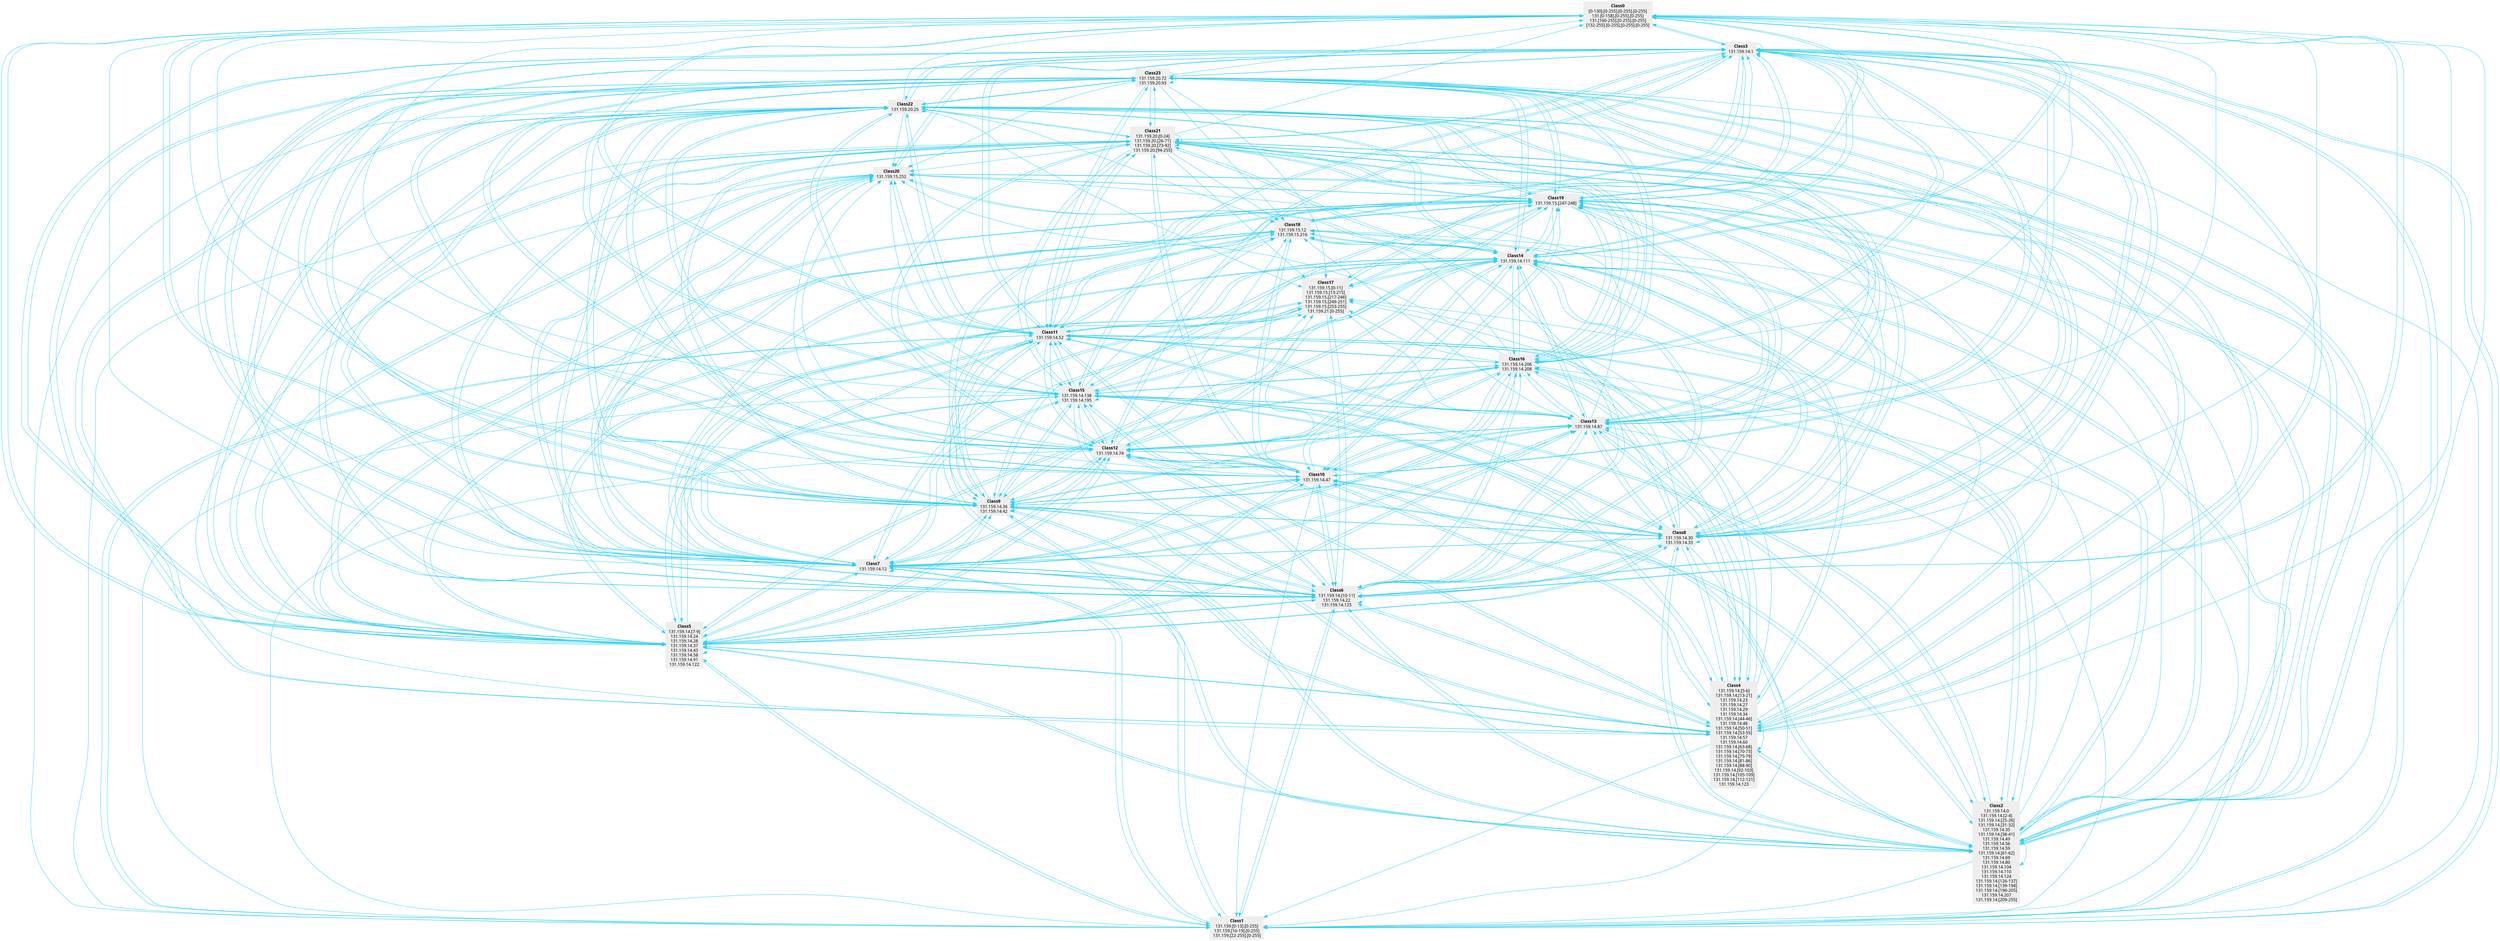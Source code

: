 digraph graphname {
overlap=scalexy;
splines=true;
 node [shape=box]
 node [fontname=Verdana,fontsize=12]
 node [style=filled]
 node [fillcolor="#EEEEEE"]
 node [color="#EEEEEE"]
 edge [color="#31CEF0"]0[label=<<TABLE BORDER="0" CELLSPACING="0" CELLPADDING="0"><TR><TD CELLPADDING="2"><FONT face="Verdana Bold">Class0</FONT></TD></TR><TR><TD>[0-130].[0-255].[0-255].[0-255]</TD></TR><TR><TD>131.[0-158].[0-255].[0-255]</TD></TR><TR><TD>131.[160-255].[0-255].[0-255]</TD></TR><TR><TD>[132-255].[0-255].[0-255].[0-255]</TD></TR></TABLE>>]
1[label=<<TABLE BORDER="0" CELLSPACING="0" CELLPADDING="0"><TR><TD CELLPADDING="2"><FONT face="Verdana Bold">Class1</FONT></TD></TR><TR><TD>131.159.[0-13].[0-255]</TD></TR><TR><TD>131.159.[16-19].[0-255]</TD></TR><TR><TD>131.159.[22-255].[0-255]</TD></TR></TABLE>>]
2[label=<<TABLE BORDER="0" CELLSPACING="0" CELLPADDING="0"><TR><TD CELLPADDING="2"><FONT face="Verdana Bold">Class2</FONT></TD></TR><TR><TD>131.159.14.0</TD></TR><TR><TD>131.159.14.[2-4]</TD></TR><TR><TD>131.159.14.[25-26]</TD></TR><TR><TD>131.159.14.[31-32]</TD></TR><TR><TD>131.159.14.35</TD></TR><TR><TD>131.159.14.[38-41]</TD></TR><TR><TD>131.159.14.49</TD></TR><TR><TD>131.159.14.56</TD></TR><TR><TD>131.159.14.59</TD></TR><TR><TD>131.159.14.[61-62]</TD></TR><TR><TD>131.159.14.69</TD></TR><TR><TD>131.159.14.80</TD></TR><TR><TD>131.159.14.104</TD></TR><TR><TD>131.159.14.110</TD></TR><TR><TD>131.159.14.124</TD></TR><TR><TD>131.159.14.[126-137]</TD></TR><TR><TD>131.159.14.[139-194]</TD></TR><TR><TD>131.159.14.[196-205]</TD></TR><TR><TD>131.159.14.207</TD></TR><TR><TD>131.159.14.[209-255]</TD></TR></TABLE>>]
3[label=<<TABLE BORDER="0" CELLSPACING="0" CELLPADDING="0"><TR><TD CELLPADDING="2"><FONT face="Verdana Bold">Class3</FONT></TD></TR><TR><TD>131.159.14.1</TD></TR></TABLE>>]
4[label=<<TABLE BORDER="0" CELLSPACING="0" CELLPADDING="0"><TR><TD CELLPADDING="2"><FONT face="Verdana Bold">Class4</FONT></TD></TR><TR><TD>131.159.14.[5-6]</TD></TR><TR><TD>131.159.14.[13-21]</TD></TR><TR><TD>131.159.14.23</TD></TR><TR><TD>131.159.14.27</TD></TR><TR><TD>131.159.14.29</TD></TR><TR><TD>131.159.14.34</TD></TR><TR><TD>131.159.14.[44-46]</TD></TR><TR><TD>131.159.14.48</TD></TR><TR><TD>131.159.14.[50-51]</TD></TR><TR><TD>131.159.14.[53-55]</TD></TR><TR><TD>131.159.14.57</TD></TR><TR><TD>131.159.14.60</TD></TR><TR><TD>131.159.14.[63-68]</TD></TR><TR><TD>131.159.14.[70-73]</TD></TR><TR><TD>131.159.14.[75-79]</TD></TR><TR><TD>131.159.14.[81-86]</TD></TR><TR><TD>131.159.14.[88-90]</TD></TR><TR><TD>131.159.14.[92-103]</TD></TR><TR><TD>131.159.14.[105-109]</TD></TR><TR><TD>131.159.14.[112-121]</TD></TR><TR><TD>131.159.14.123</TD></TR></TABLE>>]
5[label=<<TABLE BORDER="0" CELLSPACING="0" CELLPADDING="0"><TR><TD CELLPADDING="2"><FONT face="Verdana Bold">Class5</FONT></TD></TR><TR><TD>131.159.14.[7-9]</TD></TR><TR><TD>131.159.14.24</TD></TR><TR><TD>131.159.14.28</TD></TR><TR><TD>131.159.14.37</TD></TR><TR><TD>131.159.14.43</TD></TR><TR><TD>131.159.14.58</TD></TR><TR><TD>131.159.14.91</TD></TR><TR><TD>131.159.14.122</TD></TR></TABLE>>]
6[label=<<TABLE BORDER="0" CELLSPACING="0" CELLPADDING="0"><TR><TD CELLPADDING="2"><FONT face="Verdana Bold">Class6</FONT></TD></TR><TR><TD>131.159.14.[10-11]</TD></TR><TR><TD>131.159.14.22</TD></TR><TR><TD>131.159.14.125</TD></TR></TABLE>>]
7[label=<<TABLE BORDER="0" CELLSPACING="0" CELLPADDING="0"><TR><TD CELLPADDING="2"><FONT face="Verdana Bold">Class7</FONT></TD></TR><TR><TD>131.159.14.12</TD></TR></TABLE>>]
8[label=<<TABLE BORDER="0" CELLSPACING="0" CELLPADDING="0"><TR><TD CELLPADDING="2"><FONT face="Verdana Bold">Class8</FONT></TD></TR><TR><TD>131.159.14.30</TD></TR><TR><TD>131.159.14.33</TD></TR></TABLE>>]
9[label=<<TABLE BORDER="0" CELLSPACING="0" CELLPADDING="0"><TR><TD CELLPADDING="2"><FONT face="Verdana Bold">Class9</FONT></TD></TR><TR><TD>131.159.14.36</TD></TR><TR><TD>131.159.14.42</TD></TR></TABLE>>]
10[label=<<TABLE BORDER="0" CELLSPACING="0" CELLPADDING="0"><TR><TD CELLPADDING="2"><FONT face="Verdana Bold">Class10</FONT></TD></TR><TR><TD>131.159.14.47</TD></TR></TABLE>>]
11[label=<<TABLE BORDER="0" CELLSPACING="0" CELLPADDING="0"><TR><TD CELLPADDING="2"><FONT face="Verdana Bold">Class11</FONT></TD></TR><TR><TD>131.159.14.52</TD></TR></TABLE>>]
12[label=<<TABLE BORDER="0" CELLSPACING="0" CELLPADDING="0"><TR><TD CELLPADDING="2"><FONT face="Verdana Bold">Class12</FONT></TD></TR><TR><TD>131.159.14.74</TD></TR></TABLE>>]
13[label=<<TABLE BORDER="0" CELLSPACING="0" CELLPADDING="0"><TR><TD CELLPADDING="2"><FONT face="Verdana Bold">Class13</FONT></TD></TR><TR><TD>131.159.14.87</TD></TR></TABLE>>]
14[label=<<TABLE BORDER="0" CELLSPACING="0" CELLPADDING="0"><TR><TD CELLPADDING="2"><FONT face="Verdana Bold">Class14</FONT></TD></TR><TR><TD>131.159.14.111</TD></TR></TABLE>>]
15[label=<<TABLE BORDER="0" CELLSPACING="0" CELLPADDING="0"><TR><TD CELLPADDING="2"><FONT face="Verdana Bold">Class15</FONT></TD></TR><TR><TD>131.159.14.138</TD></TR><TR><TD>131.159.14.195</TD></TR></TABLE>>]
16[label=<<TABLE BORDER="0" CELLSPACING="0" CELLPADDING="0"><TR><TD CELLPADDING="2"><FONT face="Verdana Bold">Class16</FONT></TD></TR><TR><TD>131.159.14.206</TD></TR><TR><TD>131.159.14.208</TD></TR></TABLE>>]
17[label=<<TABLE BORDER="0" CELLSPACING="0" CELLPADDING="0"><TR><TD CELLPADDING="2"><FONT face="Verdana Bold">Class17</FONT></TD></TR><TR><TD>131.159.15.[0-11]</TD></TR><TR><TD>131.159.15.[13-215]</TD></TR><TR><TD>131.159.15.[217-246]</TD></TR><TR><TD>131.159.15.[249-251]</TD></TR><TR><TD>131.159.15.[253-255]</TD></TR><TR><TD>131.159.21.[0-255]</TD></TR></TABLE>>]
18[label=<<TABLE BORDER="0" CELLSPACING="0" CELLPADDING="0"><TR><TD CELLPADDING="2"><FONT face="Verdana Bold">Class18</FONT></TD></TR><TR><TD>131.159.15.12</TD></TR><TR><TD>131.159.15.216</TD></TR></TABLE>>]
19[label=<<TABLE BORDER="0" CELLSPACING="0" CELLPADDING="0"><TR><TD CELLPADDING="2"><FONT face="Verdana Bold">Class19</FONT></TD></TR><TR><TD>131.159.15.[247-248]</TD></TR></TABLE>>]
20[label=<<TABLE BORDER="0" CELLSPACING="0" CELLPADDING="0"><TR><TD CELLPADDING="2"><FONT face="Verdana Bold">Class20</FONT></TD></TR><TR><TD>131.159.15.252</TD></TR></TABLE>>]
21[label=<<TABLE BORDER="0" CELLSPACING="0" CELLPADDING="0"><TR><TD CELLPADDING="2"><FONT face="Verdana Bold">Class21</FONT></TD></TR><TR><TD>131.159.20.[0-24]</TD></TR><TR><TD>131.159.20.[26-71]</TD></TR><TR><TD>131.159.20.[73-92]</TD></TR><TR><TD>131.159.20.[94-255]</TD></TR></TABLE>>]
22[label=<<TABLE BORDER="0" CELLSPACING="0" CELLPADDING="0"><TR><TD CELLPADDING="2"><FONT face="Verdana Bold">Class22</FONT></TD></TR><TR><TD>131.159.20.25</TD></TR></TABLE>>]
23[label=<<TABLE BORDER="0" CELLSPACING="0" CELLPADDING="0"><TR><TD CELLPADDING="2"><FONT face="Verdana Bold">Class23</FONT></TD></TR><TR><TD>131.159.20.72</TD></TR><TR><TD>131.159.20.93</TD></TR></TABLE>>]
"7" -> "3"
"16" -> "9"
"19" -> "4"
"22" -> "19"
"20" -> "7"
"18" -> "19"
"21" -> "6"
"8" -> "5"
"9" -> "0"
"10" -> "7"
"11" -> "22"
"14" -> "1"
"12" -> "17"
"15" -> "4"
"13" -> "20"
"3" -> "2"
"4" -> "5"
"16" -> "0"
"6" -> "23"
"19" -> "13"
"7" -> "22"
"20" -> "14"
"18" -> "10"
"23" -> "19"
"21" -> "15"
"8" -> "12"
"22" -> "12"
"9" -> "9"
"23" -> "9"
"10" -> "14"
"8" -> "18"
"11" -> "15"
"9" -> "19"
"14" -> "8"
"12" -> "8"
"15" -> "13"
"13" -> "13"
"2" -> "18"
"0" -> "14"
"3" -> "11"
"4" -> "12"
"2" -> "12"
"5" -> "1"
"3" -> "17"
"16" -> "7"
"6" -> "14"
"19" -> "18"
"17" -> "6"
"7" -> "15"
"18" -> "5"
"21" -> "8"
"22" -> "7"
"23" -> "6"
"10" -> "9"
"11" -> "4"
"9" -> "20"
"14" -> "19"
"12" -> "7"
"10" -> "19"
"15" -> "10"
"13" -> "6"
"0" -> "5"
"4" -> "11"
"2" -> "7"
"5" -> "10"
"3" -> "22"
"6" -> "1"
"4" -> "17"
"7" -> "4"
"5" -> "20"
"16" -> "20"
"21" -> "17"
"19" -> "1"
"8" -> "0"
"15" -> "19"
"11" -> "19"
"12" -> "20"
"16" -> "11"
"6" -> "18"
"19" -> "6"
"22" -> "17"
"23" -> "20"
"21" -> "4"
"8" -> "7"
"22" -> "11"
"9" -> "6"
"10" -> "5"
"11" -> "8"
"0" -> "19"
"14" -> "7"
"12" -> "19"
"15" -> "6"
"13" -> "18"
"0" -> "9"
"3" -> "4"
"4" -> "7"
"5" -> "6"
"16" -> "2"
"6" -> "21"
"19" -> "15"
"17" -> "3"
"7" -> "16"
"21" -> "13"
"8" -> "14"
"22" -> "2"
"9" -> "15"
"23" -> "11"
"10" -> "12"
"8" -> "20"
"11" -> "1"
"9" -> "17"
"14" -> "14"
"12" -> "10"
"10" -> "22"
"15" -> "15"
"13" -> "11"
"2" -> "16"
"3" -> "13"
"4" -> "14"
"2" -> "10"
"5" -> "15"
"3" -> "19"
"6" -> "12"
"4" -> "20"
"19" -> "20"
"7" -> "9"
"18" -> "3"
"21" -> "22"
"22" -> "5"
"23" -> "0"
"11" -> "6"
"14" -> "17"
"12" -> "1"
"10" -> "17"
"15" -> "20"
"13" -> "4"
"1" -> "6"
"2" -> "5"
"5" -> "8"
"6" -> "7"
"4" -> "19"
"7" -> "6"
"5" -> "18"
"16" -> "22"
"19" -> "3"
"8" -> "2"
"9" -> "3"
"11" -> "21"
"14" -> "2"
"12" -> "22"
"13" -> "23"
"3" -> "1"
"16" -> "13"
"6" -> "16"
"19" -> "8"
"7" -> "21"
"22" -> "23"
"20" -> "3"
"23" -> "22"
"21" -> "2"
"8" -> "9"
"22" -> "9"
"9" -> "4"
"23" -> "12"
"10" -> "3"
"11" -> "10"
"14" -> "5"
"12" -> "13"
"15" -> "0"
"13" -> "16"
"2" -> "23"
"0" -> "11"
"3" -> "6"
"4" -> "1"
"5" -> "4"
"16" -> "4"
"6" -> "11"
"19" -> "17"
"7" -> "18"
"18" -> "6"
"21" -> "11"
"22" -> "0"
"9" -> "13"
"23" -> "5"
"10" -> "10"
"8" -> "22"
"11" -> "3"
"9" -> "23"
"14" -> "12"
"12" -> "4"
"10" -> "20"
"15" -> "9"
"13" -> "9"
"3" -> "15"
"1" -> "3"
"4" -> "8"
"2" -> "8"
"5" -> "13"
"3" -> "21"
"6" -> "2"
"4" -> "22"
"19" -> "22"
"7" -> "11"
"5" -> "23"
"16" -> "17"
"21" -> "20"
"23" -> "2"
"14" -> "23"
"12" -> "3"
"15" -> "22"
"13" -> "2"
"2" -> "3"
"6" -> "5"
"7" -> "0"
"5" -> "16"
"16" -> "8"
"19" -> "5"
"22" -> "18"
"20" -> "6"
"21" -> "7"
"8" -> "4"
"9" -> "1"
"10" -> "6"
"11" -> "23"
"14" -> "0"
"12" -> "16"
"15" -> "5"
"13" -> "21"
"3" -> "3"
"4" -> "4"
"16" -> "15"
"6" -> "22"
"19" -> "10"
"17" -> "14"
"7" -> "23"
"22" -> "21"
"23" -> "16"
"21" -> "0"
"8" -> "11"
"22" -> "15"
"9" -> "10"
"23" -> "14"
"10" -> "1"
"8" -> "17"
"11" -> "12"
"14" -> "11"
"12" -> "15"
"15" -> "2"
"13" -> "14"
"2" -> "21"
"3" -> "8"
"4" -> "3"
"2" -> "15"
"5" -> "2"
"16" -> "6"
"6" -> "9"
"19" -> "19"
"17" -> "7"
"7" -> "12"
"21" -> "9"
"22" -> "6"
"23" -> "7"
"10" -> "8"
"11" -> "5"
"9" -> "21"
"14" -> "18"
"12" -> "6"
"10" -> "18"
"15" -> "11"
"13" -> "7"
"4" -> "10"
"2" -> "6"
"5" -> "11"
"3" -> "23"
"6" -> "0"
"4" -> "16"
"7" -> "5"
"5" -> "21"
"20" -> "19"
"16" -> "19"
"21" -> "18"
"14" -> "21"
"15" -> "16"
"13" -> "0"
"11" -> "16"
"2" -> "1"
"7" -> "2"
"16" -> "10"
"19" -> "7"
"17" -> "11"
"22" -> "16"
"23" -> "21"
"21" -> "5"
"8" -> "6"
"22" -> "10"
"9" -> "7"
"10" -> "4"
"11" -> "9"
"14" -> "6"
"12" -> "18"
"1" -> "19"
"15" -> "7"
"13" -> "19"
"3" -> "5"
"4" -> "6"
"5" -> "7"
"16" -> "1"
"6" -> "20"
"19" -> "12"
"7" -> "17"
"18" -> "11"
"23" -> "18"
"21" -> "14"
"8" -> "13"
"22" -> "13"
"9" -> "8"
"23" -> "8"
"10" -> "15"
"8" -> "19"
"11" -> "14"
"9" -> "18"
"14" -> "9"
"12" -> "9"
"15" -> "12"
"13" -> "12"
"2" -> "19"
"3" -> "10"
"1" -> "14"
"4" -> "13"
"2" -> "13"
"5" -> "0"
"3" -> "16"
"6" -> "15"
"19" -> "21"
"17" -> "5"
"7" -> "14"
"21" -> "23"
"22" -> "4"
"23" -> "1"
"11" -> "7"
"14" -> "16"
"12" -> "0"
"10" -> "16"
"15" -> "21"
"13" -> "5"
"0" -> "6"
"1" -> "7"
"2" -> "4"
"5" -> "9"
"6" -> "6"
"4" -> "18"
"7" -> "7"
"5" -> "19"
"16" -> "21"
"21" -> "16"
"19" -> "0"
"8" -> "1"
"15" -> "18"
"11" -> "18"
"12" -> "21"
"16" -> "12"
"6" -> "19"
"19" -> "9"
"17" -> "9"
"22" -> "22"
"18" -> "14"
"23" -> "23"
"21" -> "3"
"8" -> "8"
"22" -> "8"
"9" -> "5"
"23" -> "13"
"10" -> "2"
"11" -> "11"
"14" -> "4"
"12" -> "12"
"15" -> "1"
"13" -> "17"
"2" -> "22"
"3" -> "7"
"1" -> "11"
"4" -> "0"
"5" -> "5"
"16" -> "3"
"6" -> "10"
"19" -> "14"
"7" -> "19"
"20" -> "9"
"18" -> "9"
"21" -> "12"
"8" -> "15"
"22" -> "3"
"9" -> "14"
"23" -> "10"
"10" -> "13"
"8" -> "21"
"11" -> "0"
"9" -> "16"
"14" -> "15"
"12" -> "11"
"10" -> "23"
"15" -> "14"
"13" -> "10"
"2" -> "17"
"3" -> "12"
"4" -> "15"
"2" -> "11"
"5" -> "14"
"3" -> "18"
"6" -> "13"
"4" -> "21"
"19" -> "23"
"7" -> "8"
"16" -> "16"
"21" -> "21"
"23" -> "3"
"14" -> "22"
"12" -> "2"
"15" -> "23"
"13" -> "3"
"1" -> "5"
"2" -> "2"
"6" -> "4"
"7" -> "1"
"5" -> "17"
"16" -> "23"
"19" -> "2"
"20" -> "5"
"8" -> "3"
"9" -> "2"
"11" -> "20"
"14" -> "3"
"12" -> "23"
"13" -> "22"
"3" -> "0"
"16" -> "14"
"6" -> "17"
"19" -> "11"
"7" -> "20"
"22" -> "20"
"23" -> "17"
"21" -> "1"
"8" -> "10"
"22" -> "14"
"9" -> "11"
"23" -> "15"
"10" -> "0"
"8" -> "16"
"11" -> "13"
"14" -> "10"
"12" -> "14"
"15" -> "3"
"13" -> "15"
"2" -> "20"
"3" -> "9"
"1" -> "9"
"4" -> "2"
"2" -> "14"
"5" -> "3"
"16" -> "5"
"6" -> "8"
"19" -> "16"
"7" -> "13"
"20" -> "11"
"18" -> "7"
"21" -> "10"
"22" -> "1"
"9" -> "12"
"23" -> "4"
"10" -> "11"
"8" -> "23"
"11" -> "2"
"9" -> "22"
"14" -> "13"
"12" -> "5"
"10" -> "21"
"15" -> "8"
"13" -> "8"
"0" -> "3"
"3" -> "14"
"4" -> "9"
"2" -> "9"
"5" -> "12"
"3" -> "20"
"6" -> "3"
"4" -> "23"
"7" -> "10"
"5" -> "22"
"16" -> "18"
"21" -> "19"
"17" -> "19"
"14" -> "20"
"15" -> "17"
"13" -> "1"
"11" -> "17"
"2" -> "0"
}